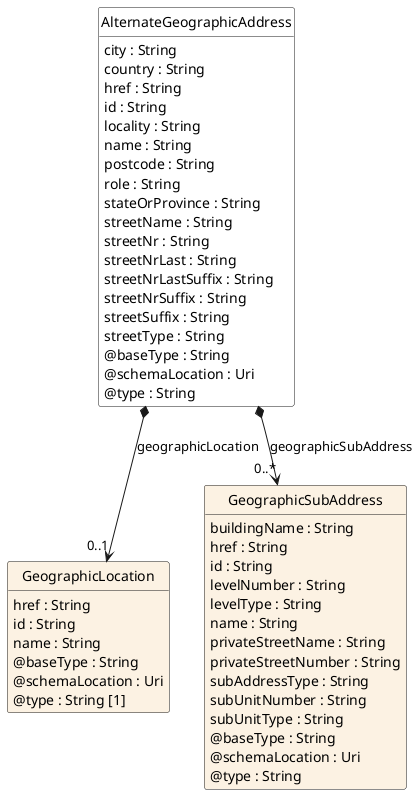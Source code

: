 @startuml
hide circle
hide methods
hide stereotype
show <<Enumeration>> stereotype
skinparam class {
   BackgroundColor<<Enumeration>> #E6F5F7
   BackgroundColor<<Ref>> #FFFFE0
   BackgroundColor<<Pivot>> #FFFFFFF
   BackgroundColor<<SimpleType>> #E2F0DA
   BackgroundColor #FCF2E3
}

class AlternateGeographicAddress <<Pivot>> {
    city : String
    country : String
    href : String
    id : String
    locality : String
    name : String
    postcode : String
    role : String
    stateOrProvince : String
    streetName : String
    streetNr : String
    streetNrLast : String
    streetNrLastSuffix : String
    streetNrSuffix : String
    streetSuffix : String
    streetType : String
    @baseType : String
    @schemaLocation : Uri
    @type : String
}

class GeographicLocation  {
    href : String
    id : String
    name : String
    @baseType : String
    @schemaLocation : Uri
    @type : String [1]
}

class GeographicSubAddress  {
    buildingName : String
    href : String
    id : String
    levelNumber : String
    levelType : String
    name : String
    privateStreetName : String
    privateStreetNumber : String
    subAddressType : String
    subUnitNumber : String
    subUnitType : String
    @baseType : String
    @schemaLocation : Uri
    @type : String
}

AlternateGeographicAddress *-->  "0..1" GeographicLocation : geographicLocation

AlternateGeographicAddress *-->  "0..*" GeographicSubAddress : geographicSubAddress

@enduml